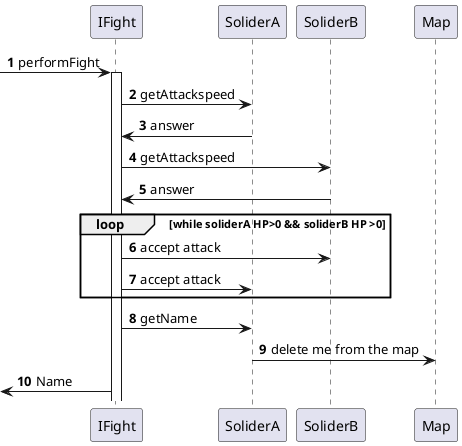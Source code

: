 @startuml
'https://plantuml.com/sequence-diagram

autonumber

[->IFight :performFight
activate IFight
IFight->SoliderA :getAttackspeed
SoliderA->IFight:answer
IFight->SoliderB:getAttackspeed
SoliderB->IFight:answer
loop while soliderA HP>0 && soliderB HP >0
IFight->SoliderB:accept attack
IFight->SoliderA:accept attack
end
IFight->SoliderA:getName
SoliderA->Map :delete me from the map
<-IFight :Name

@enduml